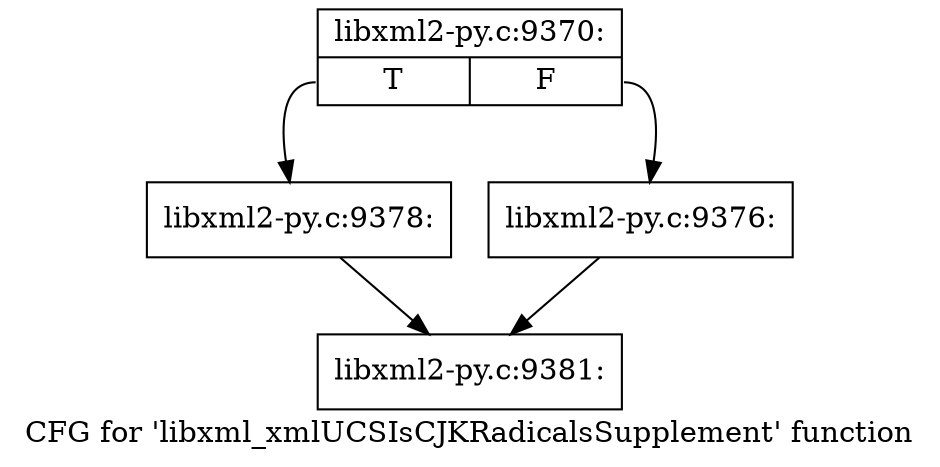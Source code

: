 digraph "CFG for 'libxml_xmlUCSIsCJKRadicalsSupplement' function" {
	label="CFG for 'libxml_xmlUCSIsCJKRadicalsSupplement' function";

	Node0x4510460 [shape=record,label="{libxml2-py.c:9370:|{<s0>T|<s1>F}}"];
	Node0x4510460:s0 -> Node0x4513290;
	Node0x4510460:s1 -> Node0x4513240;
	Node0x4513240 [shape=record,label="{libxml2-py.c:9376:}"];
	Node0x4513240 -> Node0x4511ac0;
	Node0x4513290 [shape=record,label="{libxml2-py.c:9378:}"];
	Node0x4513290 -> Node0x4511ac0;
	Node0x4511ac0 [shape=record,label="{libxml2-py.c:9381:}"];
}
